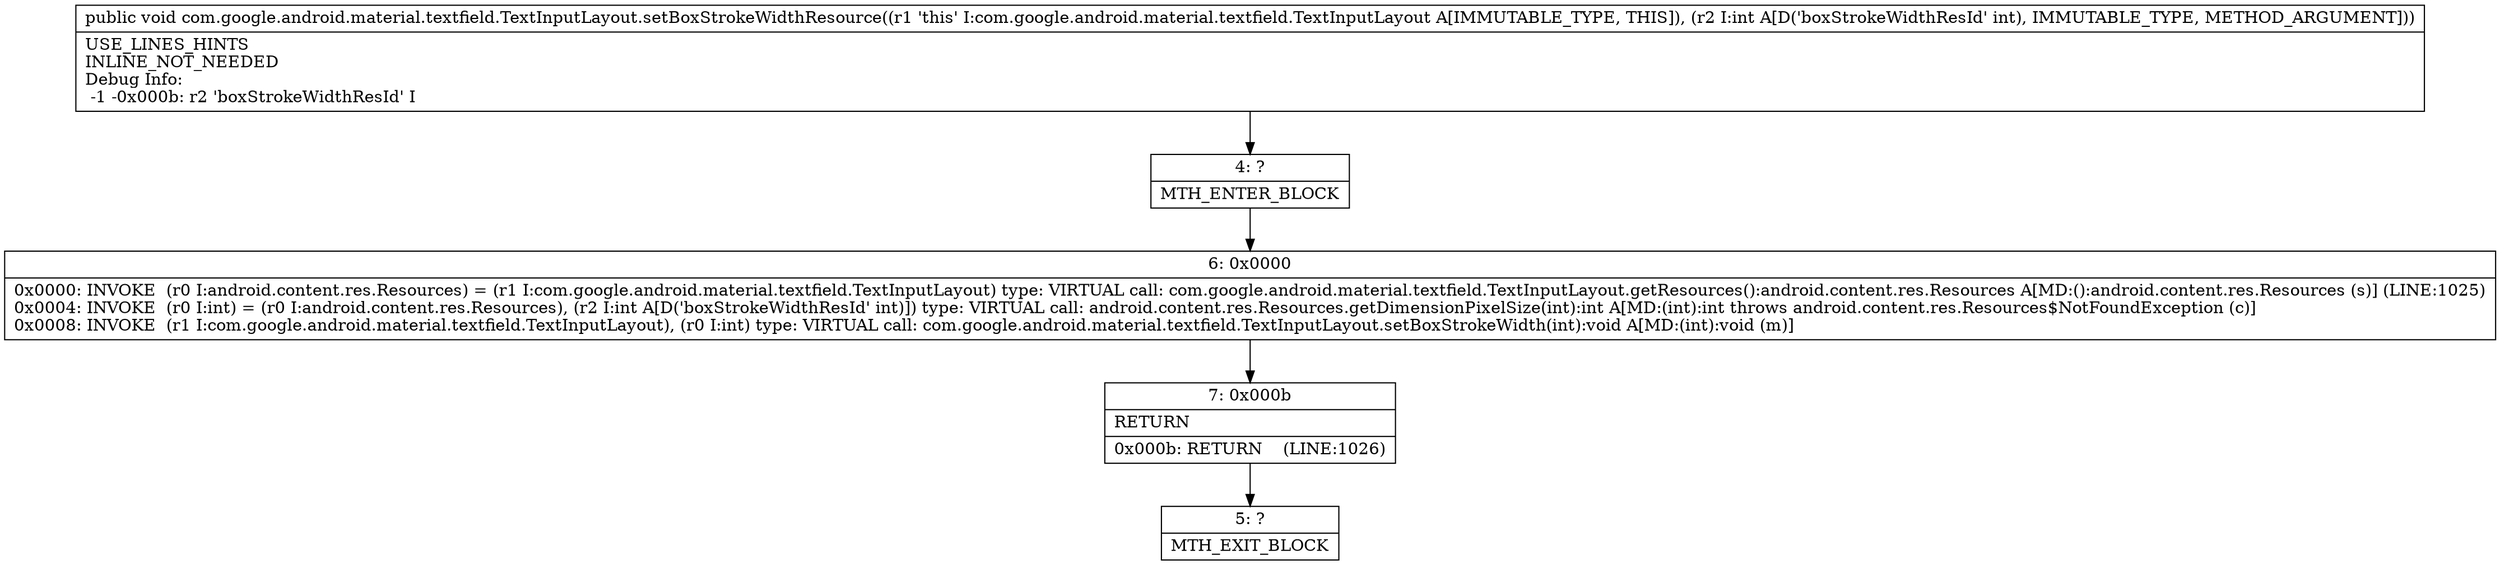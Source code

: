 digraph "CFG forcom.google.android.material.textfield.TextInputLayout.setBoxStrokeWidthResource(I)V" {
Node_4 [shape=record,label="{4\:\ ?|MTH_ENTER_BLOCK\l}"];
Node_6 [shape=record,label="{6\:\ 0x0000|0x0000: INVOKE  (r0 I:android.content.res.Resources) = (r1 I:com.google.android.material.textfield.TextInputLayout) type: VIRTUAL call: com.google.android.material.textfield.TextInputLayout.getResources():android.content.res.Resources A[MD:():android.content.res.Resources (s)] (LINE:1025)\l0x0004: INVOKE  (r0 I:int) = (r0 I:android.content.res.Resources), (r2 I:int A[D('boxStrokeWidthResId' int)]) type: VIRTUAL call: android.content.res.Resources.getDimensionPixelSize(int):int A[MD:(int):int throws android.content.res.Resources$NotFoundException (c)]\l0x0008: INVOKE  (r1 I:com.google.android.material.textfield.TextInputLayout), (r0 I:int) type: VIRTUAL call: com.google.android.material.textfield.TextInputLayout.setBoxStrokeWidth(int):void A[MD:(int):void (m)]\l}"];
Node_7 [shape=record,label="{7\:\ 0x000b|RETURN\l|0x000b: RETURN    (LINE:1026)\l}"];
Node_5 [shape=record,label="{5\:\ ?|MTH_EXIT_BLOCK\l}"];
MethodNode[shape=record,label="{public void com.google.android.material.textfield.TextInputLayout.setBoxStrokeWidthResource((r1 'this' I:com.google.android.material.textfield.TextInputLayout A[IMMUTABLE_TYPE, THIS]), (r2 I:int A[D('boxStrokeWidthResId' int), IMMUTABLE_TYPE, METHOD_ARGUMENT]))  | USE_LINES_HINTS\lINLINE_NOT_NEEDED\lDebug Info:\l  \-1 \-0x000b: r2 'boxStrokeWidthResId' I\l}"];
MethodNode -> Node_4;Node_4 -> Node_6;
Node_6 -> Node_7;
Node_7 -> Node_5;
}

